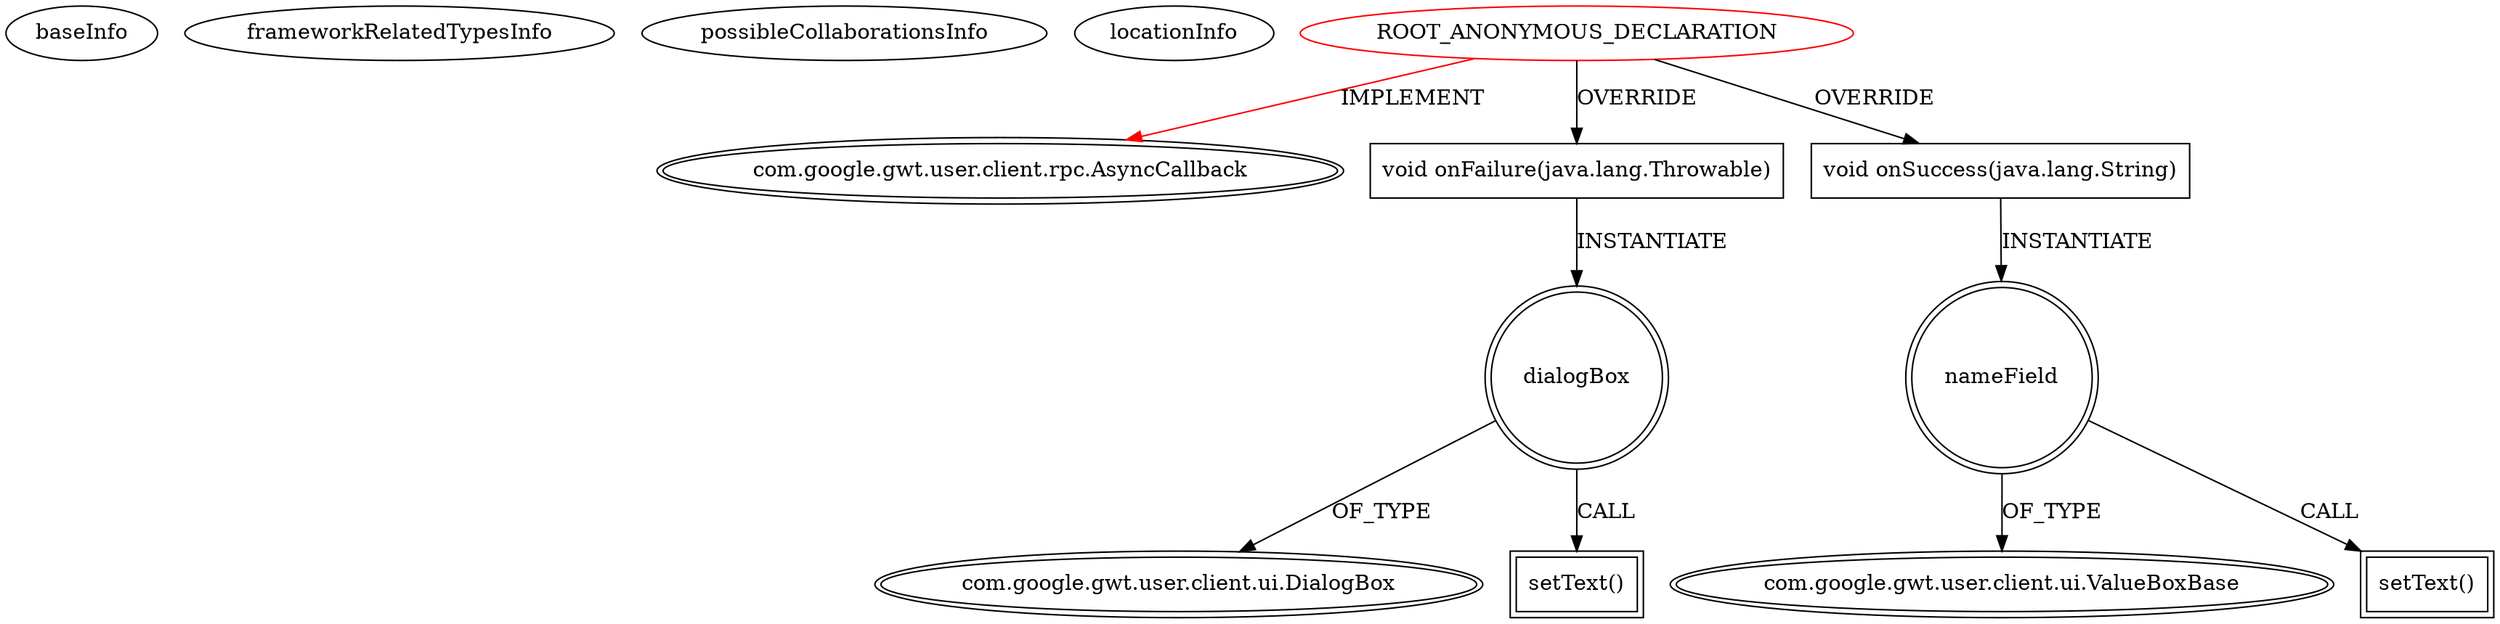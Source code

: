 digraph {
baseInfo[graphId=4293,category="extension_graph",isAnonymous=true,possibleRelation=false]
frameworkRelatedTypesInfo[0="com.google.gwt.user.client.rpc.AsyncCallback"]
possibleCollaborationsInfo[]
locationInfo[projectName="ph73nt-fuzzy-archer",filePath="/ph73nt-fuzzy-archer/fuzzy-archer-master/src/couk/fishlegs/nucmedone/client/NucMedOne.java",contextSignature="void onModuleLoad()",graphId="4293"]
0[label="ROOT_ANONYMOUS_DECLARATION",vertexType="ROOT_ANONYMOUS_DECLARATION",isFrameworkType=false,color=red]
1[label="com.google.gwt.user.client.rpc.AsyncCallback",vertexType="FRAMEWORK_INTERFACE_TYPE",isFrameworkType=true,peripheries=2]
2[label="void onFailure(java.lang.Throwable)",vertexType="OVERRIDING_METHOD_DECLARATION",isFrameworkType=false,shape=box]
3[label="dialogBox",vertexType="VARIABLE_EXPRESION",isFrameworkType=true,peripheries=2,shape=circle]
5[label="com.google.gwt.user.client.ui.DialogBox",vertexType="FRAMEWORK_CLASS_TYPE",isFrameworkType=true,peripheries=2]
4[label="setText()",vertexType="INSIDE_CALL",isFrameworkType=true,peripheries=2,shape=box]
6[label="void onSuccess(java.lang.String)",vertexType="OVERRIDING_METHOD_DECLARATION",isFrameworkType=false,shape=box]
7[label="nameField",vertexType="VARIABLE_EXPRESION",isFrameworkType=true,peripheries=2,shape=circle]
9[label="com.google.gwt.user.client.ui.ValueBoxBase",vertexType="FRAMEWORK_CLASS_TYPE",isFrameworkType=true,peripheries=2]
8[label="setText()",vertexType="INSIDE_CALL",isFrameworkType=true,peripheries=2,shape=box]
0->1[label="IMPLEMENT",color=red]
0->2[label="OVERRIDE"]
2->3[label="INSTANTIATE"]
3->5[label="OF_TYPE"]
3->4[label="CALL"]
0->6[label="OVERRIDE"]
6->7[label="INSTANTIATE"]
7->9[label="OF_TYPE"]
7->8[label="CALL"]
}
